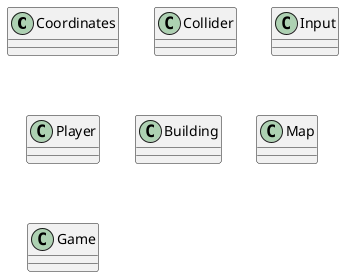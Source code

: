 @startuml
'https://plantuml.com/class-diagram
/'
we thought that an opbect component architecture may be good
'/

class Coordinates
class Collider
class Input


class Player
class Building

class Map
class Game


@enduml